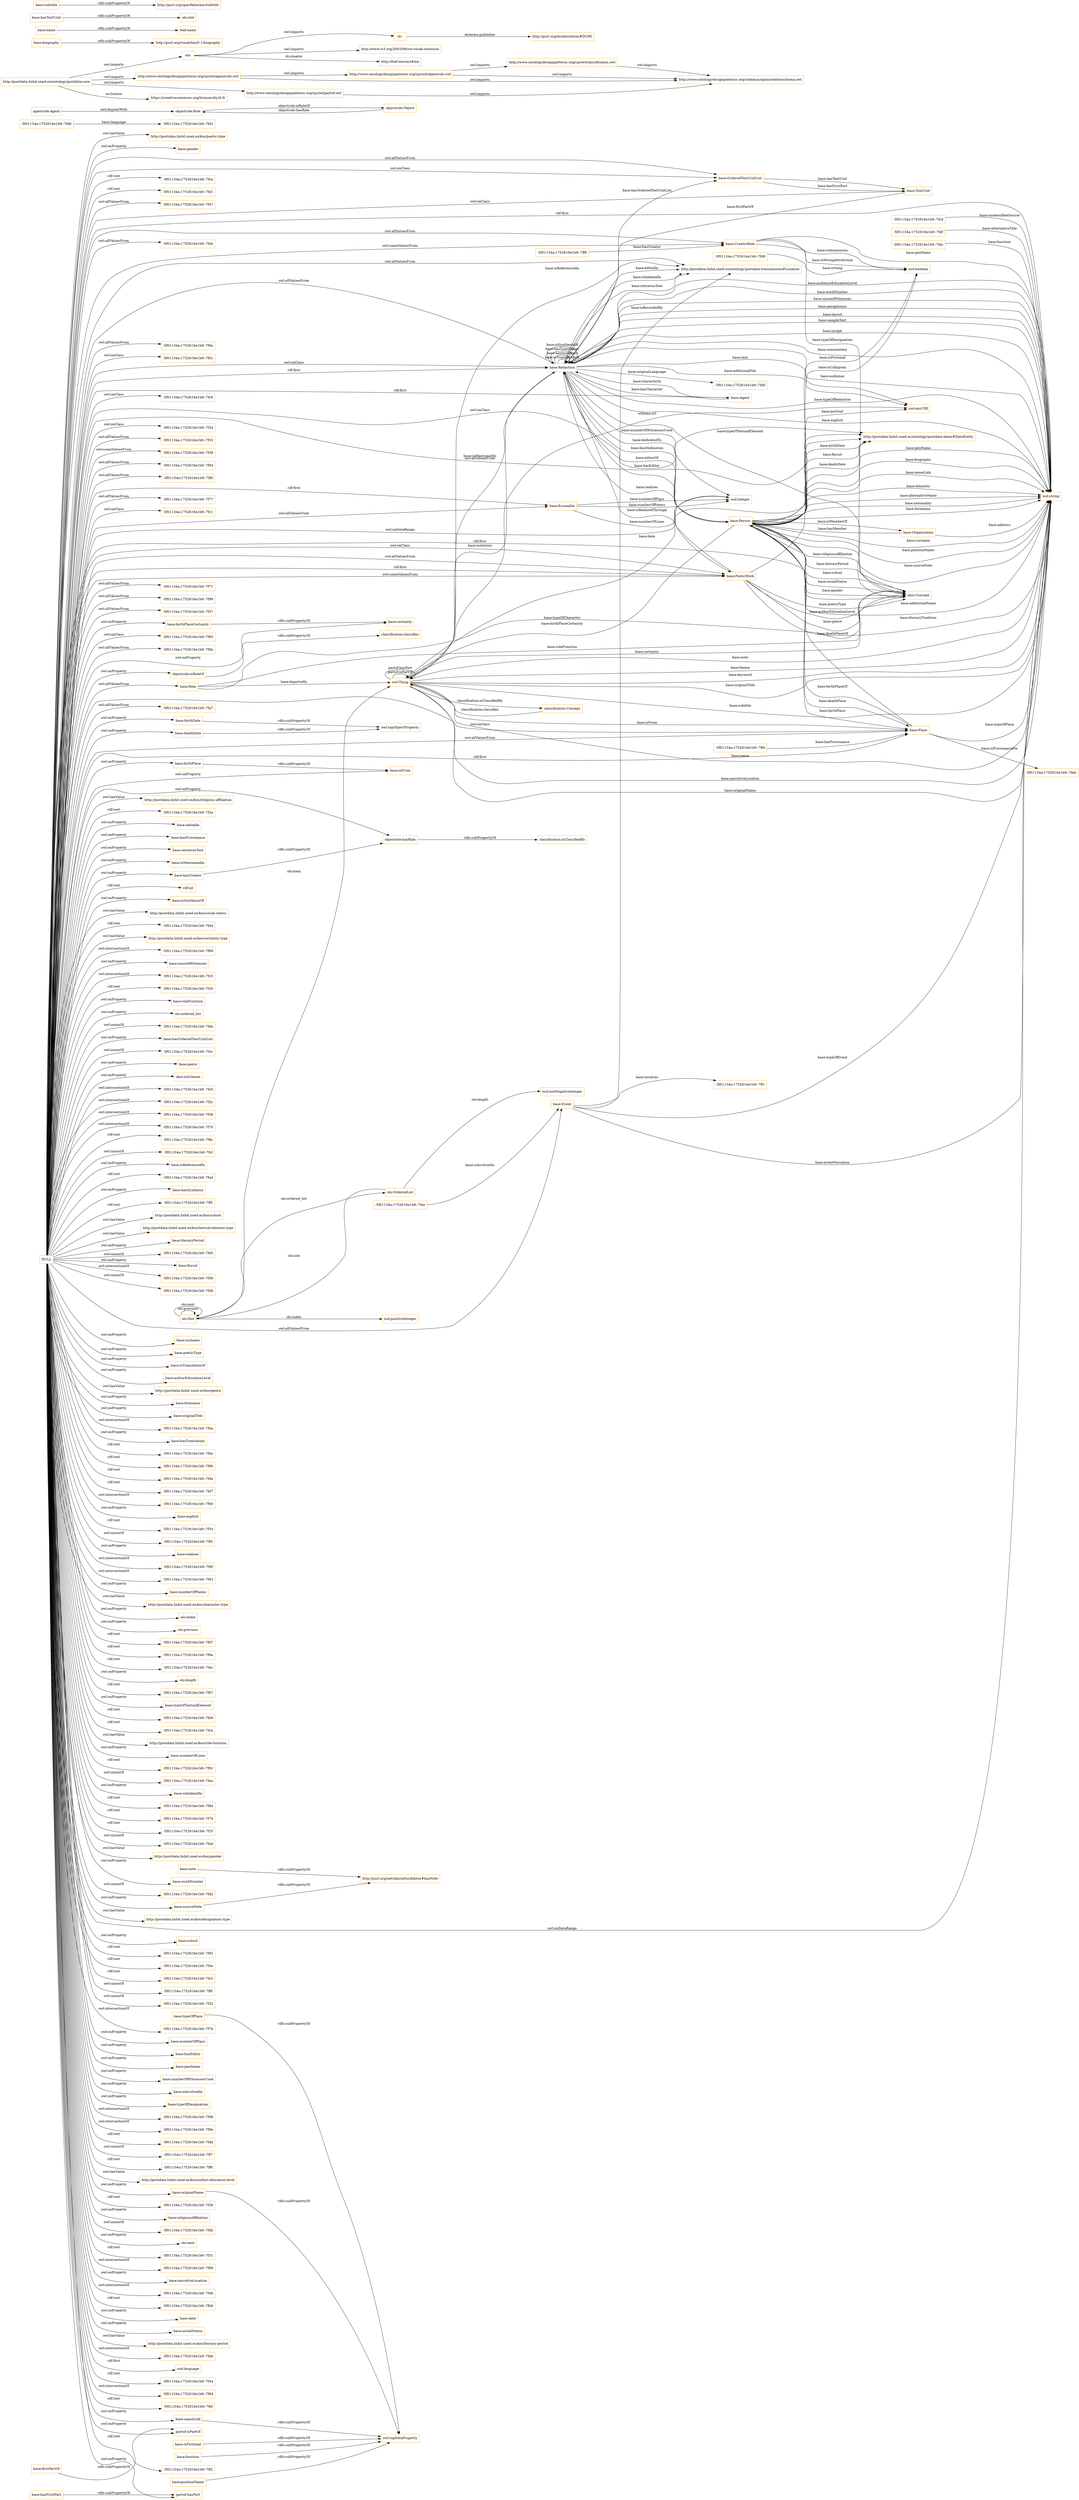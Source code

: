 digraph ar2dtool_diagram { 
rankdir=LR;
size="1501"
node [shape = rectangle, color="orange"]; "-5f01134a:1752616e1b9:-7f47" "-5f01134a:1752616e1b9:-7ff1" "base:Role" "base:OrderedTextUnitList" "-5f01134a:1752616e1b9:-7feb" "-5f01134a:1752616e1b9:-7fa0" "-5f01134a:1752616e1b9:-7fd6" "agentrole:Agent" "base:Agent" "-5f01134a:1752616e1b9:-7fd9" "base:CreatorRole" "base:Person" "base:Organisation" "-5f01134a:1752616e1b9:-7f6a" "-5f01134a:1752616e1b9:-7ff8" "-5f01134a:1752616e1b9:-7f61" "-5f01134a:1752616e1b9:-7fcd" "base:Redaction" "-5f01134a:1752616e1b9:-7fc6" "base:Ensemble" "-5f01134a:1752616e1b9:-7f2d" "-5f01134a:1752616e1b9:-7f33" "-5f01134a:1752616e1b9:-7f39" "-5f01134a:1752616e1b9:-7f94" "-5f01134a:1752616e1b9:-7f8f" "base:TextUnit" "-5f01134a:1752616e1b9:-7f77" "-5f01134a:1752616e1b9:-7fc1" "skos:Concept" "http://postdata.linhd.uned.es/ontology/postdata-dates#DateEntity" "base:Place" "-5f01134a:1752616e1b9:-7fdf" "-5f01134a:1752616e1b9:-7ff4" "base:Event" "-5f01134a:1752616e1b9:-7f71" "-5f01134a:1752616e1b9:-7fee" "-5f01134a:1752616e1b9:-7f99" "-5f01134a:1752616e1b9:-7f57" "http://postdata.linhd.uned.es/ontology/postdata-transmission#Location" "-5f01134a:1752616e1b9:-7f85" "-5f01134a:1752616e1b9:-7fdc" "-5f01134a:1752616e1b9:-7f8a" "base:PoeticWork" "-5f01134a:1752616e1b9:-7fa7" "owl:Thing" "objectrole:Role" "objectrole:Object" "olo:Slot" "olo:OrderedList" "classification:Concept" ; /*classes style*/
	"base:deathDate" -> "owl:topObjectProperty" [ label = "rdfs:subPropertyOf" ];
	"http://www.ontologydesignpatterns.org/cp/owl/objectrole.owl" -> "http://www.ontologydesignpatterns.org/cp/owl/classification.owl" [ label = "owl:imports" ];
	"http://www.ontologydesignpatterns.org/cp/owl/objectrole.owl" -> "http://www.ontologydesignpatterns.org/schemas/cpannotationschema.owl" [ label = "owl:imports" ];
	"http://www.ontologydesignpatterns.org/cp/owl/classification.owl" -> "http://www.ontologydesignpatterns.org/schemas/cpannotationschema.owl" [ label = "owl:imports" ];
	"base:firstPartOf" -> "partof:isPartOf" [ label = "rdfs:subPropertyOf" ];
	"agentrole:Agent" -> "objectrole:Role" [ label = "owl:disjointWith" ];
	"dc:" -> "http://purl.org/dc/aboutdcmi#DCMI" [ label = "dcterms:publisher" ];
	"olo:" -> "http://www.w3.org/2003/06/sw-vocab-status/ns" [ label = "owl:imports" ];
	"olo:" -> "dc:" [ label = "owl:imports" ];
	"olo:" -> "http://foaf.me/zazi#me" [ label = "dc:creator" ];
	"base:birthPlaceCertainty" -> "base:certainty" [ label = "rdfs:subPropertyOf" ];
	"base:biography" -> "http://purl.org/vocab/bio/0.1/biography" [ label = "rdfs:subPropertyOf" ];
	"objectrole:isRoleOf" -> "classification:classifies" [ label = "rdfs:subPropertyOf" ];
	"base:nameLink" -> "owl:topDataProperty" [ label = "rdfs:subPropertyOf" ];
	"base:sourceNote" -> "http://purl.org/net/nknouf/ns/bibtex#hasNote" [ label = "rdfs:subPropertyOf" ];
	"base:name" -> "foaf:name" [ label = "rdfs:subPropertyOf" ];
	"base:hasTextUnit" -> "olo:slot" [ label = "rdfs:subPropertyOf" ];
	"NULL" -> "base:birthPlace" [ label = "owl:onProperty" ];
	"NULL" -> "http://postdata.linhd.uned.es/kos/religious-affiliation" [ label = "owl:hasValue" ];
	"NULL" -> "base:PoeticWork" [ label = "owl:allValuesFrom" ];
	"NULL" -> "-5f01134a:1752616e1b9:-7f2a" [ label = "rdf:rest" ];
	"NULL" -> "base:CreatorRole" [ label = "owl:someValuesFrom" ];
	"NULL" -> "base:editedIn" [ label = "owl:onProperty" ];
	"NULL" -> "base:Place" [ label = "rdf:first" ];
	"NULL" -> "base:hasProvenance" [ label = "owl:onProperty" ];
	"NULL" -> "base:retrievesText" [ label = "owl:onProperty" ];
	"NULL" -> "-5f01134a:1752616e1b9:-7f57" [ label = "owl:allValuesFrom" ];
	"NULL" -> "-5f01134a:1752616e1b9:-7f47" [ label = "owl:allValuesFrom" ];
	"NULL" -> "base:PoeticWork" [ label = "rdf:first" ];
	"NULL" -> "base:isMentionedIn" [ label = "owl:onProperty" ];
	"NULL" -> "base:birthDate" [ label = "owl:onProperty" ];
	"NULL" -> "rdf:nil" [ label = "rdf:rest" ];
	"NULL" -> "-5f01134a:1752616e1b9:-7f6a" [ label = "owl:allValuesFrom" ];
	"NULL" -> "base:isSynthesisOf" [ label = "owl:onProperty" ];
	"NULL" -> "http://postdata.linhd.uned.es/kos/social-status" [ label = "owl:hasValue" ];
	"NULL" -> "base:birthPlaceCertainty" [ label = "owl:onProperty" ];
	"NULL" -> "-5f01134a:1752616e1b9:-7fd4" [ label = "rdf:rest" ];
	"NULL" -> "http://postdata.linhd.uned.es/kos/certainty-type" [ label = "owl:hasValue" ];
	"NULL" -> "-5f01134a:1752616e1b9:-7f69" [ label = "owl:intersectionOf" ];
	"NULL" -> "base:unusedWitnesses" [ label = "owl:onProperty" ];
	"NULL" -> "-5f01134a:1752616e1b9:-7fc5" [ label = "owl:intersectionOf" ];
	"NULL" -> "-5f01134a:1752616e1b9:-7f30" [ label = "rdf:rest" ];
	"NULL" -> "objectrole:isRoleOf" [ label = "owl:onProperty" ];
	"NULL" -> "base:roleFunction" [ label = "owl:onProperty" ];
	"NULL" -> "partof:isPartOf" [ label = "owl:onProperty" ];
	"NULL" -> "olo:ordered_list" [ label = "owl:onProperty" ];
	"NULL" -> "-5f01134a:1752616e1b9:-7fde" [ label = "owl:unionOf" ];
	"NULL" -> "base:hasOrderedTextUnitList" [ label = "owl:onProperty" ];
	"NULL" -> "-5f01134a:1752616e1b9:-7fcc" [ label = "owl:unionOf" ];
	"NULL" -> "base:Role" [ label = "owl:allValuesFrom" ];
	"NULL" -> "base:genre" [ label = "owl:onProperty" ];
	"NULL" -> "skos:inScheme" [ label = "owl:onProperty" ];
	"NULL" -> "base:OrderedTextUnitList" [ label = "owl:allValuesFrom" ];
	"NULL" -> "-5f01134a:1752616e1b9:-7fc0" [ label = "owl:intersectionOf" ];
	"NULL" -> "-5f01134a:1752616e1b9:-7f2c" [ label = "owl:intersectionOf" ];
	"NULL" -> "-5f01134a:1752616e1b9:-7f38" [ label = "owl:intersectionOf" ];
	"NULL" -> "base:CreatorRole" [ label = "owl:allValuesFrom" ];
	"NULL" -> "-5f01134a:1752616e1b9:-7f70" [ label = "owl:intersectionOf" ];
	"NULL" -> "http://postdata.linhd.uned.es/ontology/postdata-dates#DateEntity" [ label = "owl:onClass" ];
	"NULL" -> "-5f01134a:1752616e1b9:-7f8c" [ label = "rdf:rest" ];
	"NULL" -> "base:Ensemble" [ label = "owl:allValuesFrom" ];
	"NULL" -> "-5f01134a:1752616e1b9:-7f99" [ label = "owl:allValuesFrom" ];
	"NULL" -> "-5f01134a:1752616e1b9:-7fcf" [ label = "owl:unionOf" ];
	"NULL" -> "-5f01134a:1752616e1b9:-7fa0" [ label = "owl:allValuesFrom" ];
	"NULL" -> "base:isReferencedIn" [ label = "owl:onProperty" ];
	"NULL" -> "-5f01134a:1752616e1b9:-7fa4" [ label = "rdf:rest" ];
	"NULL" -> "base:hasSynthesis" [ label = "owl:onProperty" ];
	"NULL" -> "-5f01134a:1752616e1b9:-7ff5" [ label = "rdf:rest" ];
	"NULL" -> "base:Agent" [ label = "rdf:first" ];
	"NULL" -> "-5f01134a:1752616e1b9:-7f8a" [ label = "owl:allValuesFrom" ];
	"NULL" -> "http://postdata.linhd.uned.es/kos/school" [ label = "owl:hasValue" ];
	"NULL" -> "skos:Concept" [ label = "rdf:first" ];
	"NULL" -> "http://postdata.linhd.uned.es/kos/textual-element-type" [ label = "owl:hasValue" ];
	"NULL" -> "base:literaryPeriod" [ label = "owl:onProperty" ];
	"NULL" -> "-5f01134a:1752616e1b9:-7fd5" [ label = "owl:unionOf" ];
	"NULL" -> "-5f01134a:1752616e1b9:-7fc6" [ label = "owl:onClass" ];
	"NULL" -> "base:floruit" [ label = "owl:onProperty" ];
	"NULL" -> "-5f01134a:1752616e1b9:-7f56" [ label = "owl:intersectionOf" ];
	"NULL" -> "-5f01134a:1752616e1b9:-7fd8" [ label = "owl:unionOf" ];
	"NULL" -> "xsd:string" [ label = "owl:onDataRange" ];
	"NULL" -> "base:surname" [ label = "owl:onProperty" ];
	"NULL" -> "base:poeticType" [ label = "owl:onProperty" ];
	"NULL" -> "base:isTranslationOf" [ label = "owl:onProperty" ];
	"NULL" -> "base:authorEducationLevel" [ label = "owl:onProperty" ];
	"NULL" -> "http://postdata.linhd.uned.es/kos/genre" [ label = "owl:hasValue" ];
	"NULL" -> "-5f01134a:1752616e1b9:-7f33" [ label = "owl:allValuesFrom" ];
	"NULL" -> "base:forename" [ label = "owl:onProperty" ];
	"NULL" -> "base:originalTitle" [ label = "owl:onProperty" ];
	"NULL" -> "-5f01134a:1752616e1b9:-7fba" [ label = "owl:intersectionOf" ];
	"NULL" -> "base:hasTranslation" [ label = "owl:onProperty" ];
	"NULL" -> "-5f01134a:1752616e1b9:-7fbe" [ label = "rdf:rest" ];
	"NULL" -> "base:Redaction" [ label = "owl:allValuesFrom" ];
	"NULL" -> "-5f01134a:1752616e1b9:-7f96" [ label = "rdf:rest" ];
	"NULL" -> "-5f01134a:1752616e1b9:-7fda" [ label = "rdf:rest" ];
	"NULL" -> "-5f01134a:1752616e1b9:-7f77" [ label = "owl:allValuesFrom" ];
	"NULL" -> "-5f01134a:1752616e1b9:-7fd7" [ label = "rdf:rest" ];
	"NULL" -> "-5f01134a:1752616e1b9:-7f60" [ label = "owl:intersectionOf" ];
	"NULL" -> "base:explicit" [ label = "owl:onProperty" ];
	"NULL" -> "-5f01134a:1752616e1b9:-7f54" [ label = "rdf:rest" ];
	"NULL" -> "-5f01134a:1752616e1b9:-7ff3" [ label = "owl:unionOf" ];
	"NULL" -> "base:realises" [ label = "owl:onProperty" ];
	"NULL" -> "-5f01134a:1752616e1b9:-7f9f" [ label = "owl:intersectionOf" ];
	"NULL" -> "-5f01134a:1752616e1b9:-7f93" [ label = "owl:intersectionOf" ];
	"NULL" -> "base:numberOfPoems" [ label = "owl:onProperty" ];
	"NULL" -> "base:PoeticWork" [ label = "owl:someValuesFrom" ];
	"NULL" -> "http://postdata.linhd.uned.es/kos/character-type" [ label = "owl:hasValue" ];
	"NULL" -> "olo:index" [ label = "owl:onProperty" ];
	"NULL" -> "olo:previous" [ label = "owl:onProperty" ];
	"NULL" -> "-5f01134a:1752616e1b9:-7f67" [ label = "rdf:rest" ];
	"NULL" -> "-5f01134a:1752616e1b9:-7f85" [ label = "owl:onClass" ];
	"NULL" -> "-5f01134a:1752616e1b9:-7f71" [ label = "owl:allValuesFrom" ];
	"NULL" -> "-5f01134a:1752616e1b9:-7f8f" [ label = "owl:allValuesFrom" ];
	"NULL" -> "base:PoeticWork" [ label = "owl:onClass" ];
	"NULL" -> "-5f01134a:1752616e1b9:-7f6e" [ label = "rdf:rest" ];
	"NULL" -> "xsd:string" [ label = "rdf:first" ];
	"NULL" -> "-5f01134a:1752616e1b9:-7fec" [ label = "rdf:rest" ];
	"NULL" -> "olo:length" [ label = "owl:onProperty" ];
	"NULL" -> "-5f01134a:1752616e1b9:-7f87" [ label = "rdf:rest" ];
	"NULL" -> "base:typeOfTextualElement" [ label = "owl:onProperty" ];
	"NULL" -> "-5f01134a:1752616e1b9:-7fe9" [ label = "rdf:rest" ];
	"NULL" -> "-5f01134a:1752616e1b9:-7fcb" [ label = "rdf:rest" ];
	"NULL" -> "http://postdata.linhd.uned.es/kos/role-function" [ label = "owl:hasValue" ];
	"NULL" -> "-5f01134a:1752616e1b9:-7f61" [ label = "owl:onClass" ];
	"NULL" -> "base:numberOfLines" [ label = "owl:onProperty" ];
	"NULL" -> "-5f01134a:1752616e1b9:-7f91" [ label = "rdf:rest" ];
	"NULL" -> "-5f01134a:1752616e1b9:-7fea" [ label = "owl:unionOf" ];
	"NULL" -> "base:isIndexedIn" [ label = "owl:onProperty" ];
	"NULL" -> "-5f01134a:1752616e1b9:-7f9d" [ label = "rdf:rest" ];
	"NULL" -> "-5f01134a:1752616e1b9:-7f94" [ label = "owl:allValuesFrom" ];
	"NULL" -> "-5f01134a:1752616e1b9:-7f74" [ label = "rdf:rest" ];
	"NULL" -> "-5f01134a:1752616e1b9:-7f2f" [ label = "rdf:rest" ];
	"NULL" -> "-5f01134a:1752616e1b9:-7fed" [ label = "owl:unionOf" ];
	"NULL" -> "http://postdata.linhd.uned.es/kos/gender" [ label = "owl:hasValue" ];
	"NULL" -> "base:workNumber" [ label = "owl:onProperty" ];
	"NULL" -> "base:hasCreator" [ label = "owl:onProperty" ];
	"NULL" -> "-5f01134a:1752616e1b9:-7fd2" [ label = "owl:unionOf" ];
	"NULL" -> "http://postdata.linhd.uned.es/kos/designation-type" [ label = "owl:hasValue" ];
	"NULL" -> "base:deathDate" [ label = "owl:onProperty" ];
	"NULL" -> "base:isFrom" [ label = "owl:onProperty" ];
	"NULL" -> "base:Redaction" [ label = "owl:onClass" ];
	"NULL" -> "base:school" [ label = "owl:onProperty" ];
	"NULL" -> "-5f01134a:1752616e1b9:-7fa7" [ label = "owl:allValuesFrom" ];
	"NULL" -> "xsd:integer" [ label = "owl:onDataRange" ];
	"NULL" -> "-5f01134a:1752616e1b9:-7f82" [ label = "rdf:rest" ];
	"NULL" -> "-5f01134a:1752616e1b9:-7f5e" [ label = "rdf:rest" ];
	"NULL" -> "-5f01134a:1752616e1b9:-7fc1" [ label = "owl:onClass" ];
	"NULL" -> "-5f01134a:1752616e1b9:-7fc3" [ label = "rdf:rest" ];
	"NULL" -> "-5f01134a:1752616e1b9:-7ff0" [ label = "owl:unionOf" ];
	"NULL" -> "-5f01134a:1752616e1b9:-7f32" [ label = "owl:unionOf" ];
	"NULL" -> "-5f01134a:1752616e1b9:-7f2d" [ label = "owl:onClass" ];
	"NULL" -> "-5f01134a:1752616e1b9:-7f76" [ label = "owl:intersectionOf" ];
	"NULL" -> "-5f01134a:1752616e1b9:-7f39" [ label = "owl:someValuesFrom" ];
	"NULL" -> "objectrole:hasRole" [ label = "owl:onProperty" ];
	"NULL" -> "partof:hasPart" [ label = "owl:onProperty" ];
	"NULL" -> "base:Place" [ label = "owl:onClass" ];
	"NULL" -> "base:numberOfPlays" [ label = "owl:onProperty" ];
	"NULL" -> "base:hasEditor" [ label = "owl:onProperty" ];
	"NULL" -> "base:nameLink" [ label = "owl:onProperty" ];
	"NULL" -> "base:Ensemble" [ label = "rdf:first" ];
	"NULL" -> "base:penName" [ label = "owl:onProperty" ];
	"NULL" -> "base:numberOfWitnessesUsed" [ label = "owl:onProperty" ];
	"NULL" -> "base:isInvolvedIn" [ label = "owl:onProperty" ];
	"NULL" -> "base:typeOfDesignation" [ label = "owl:onProperty" ];
	"NULL" -> "-5f01134a:1752616e1b9:-7f98" [ label = "owl:intersectionOf" ];
	"NULL" -> "http://postdata.linhd.uned.es/ontology/postdata-transmission#Location" [ label = "owl:allValuesFrom" ];
	"NULL" -> "-5f01134a:1752616e1b9:-7f8e" [ label = "owl:intersectionOf" ];
	"NULL" -> "base:Redaction" [ label = "rdf:first" ];
	"NULL" -> "-5f01134a:1752616e1b9:-7fdd" [ label = "rdf:rest" ];
	"NULL" -> "-5f01134a:1752616e1b9:-7ff7" [ label = "owl:unionOf" ];
	"NULL" -> "-5f01134a:1752616e1b9:-7ff6" [ label = "rdf:rest" ];
	"NULL" -> "http://postdata.linhd.uned.es/kos/author-education-level" [ label = "owl:hasValue" ];
	"NULL" -> "-5f01134a:1752616e1b9:-7f36" [ label = "rdf:rest" ];
	"NULL" -> "base:originalName" [ label = "owl:onProperty" ];
	"NULL" -> "base:religiousAffiliation" [ label = "owl:onProperty" ];
	"NULL" -> "-5f01134a:1752616e1b9:-7fdb" [ label = "owl:unionOf" ];
	"NULL" -> "olo:next" [ label = "owl:onProperty" ];
	"NULL" -> "-5f01134a:1752616e1b9:-7f31" [ label = "rdf:rest" ];
	"NULL" -> "-5f01134a:1752616e1b9:-7f89" [ label = "owl:intersectionOf" ];
	"NULL" -> "base:sourceNote" [ label = "owl:onProperty" ];
	"NULL" -> "base:narrativeLocation" [ label = "owl:onProperty" ];
	"NULL" -> "-5f01134a:1752616e1b9:-7f46" [ label = "owl:intersectionOf" ];
	"NULL" -> "-5f01134a:1752616e1b9:-7fb8" [ label = "rdf:rest" ];
	"NULL" -> "base:certainty" [ label = "owl:onProperty" ];
	"NULL" -> "base:date" [ label = "owl:onProperty" ];
	"NULL" -> "base:TextUnit" [ label = "owl:onClass" ];
	"NULL" -> "base:Place" [ label = "owl:allValuesFrom" ];
	"NULL" -> "base:socialStatus" [ label = "owl:onProperty" ];
	"NULL" -> "http://postdata.linhd.uned.es/kos/literary-period" [ label = "owl:hasValue" ];
	"NULL" -> "http://postdata.linhd.uned.es/ontology/postdata-dates#DateEntity" [ label = "owl:allValuesFrom" ];
	"NULL" -> "-5f01134a:1752616e1b9:-7fa6" [ label = "owl:intersectionOf" ];
	"NULL" -> "xsd:language" [ label = "rdf:first" ];
	"NULL" -> "-5f01134a:1752616e1b9:-7f44" [ label = "rdf:rest" ];
	"NULL" -> "-5f01134a:1752616e1b9:-7f84" [ label = "owl:intersectionOf" ];
	"NULL" -> "-5f01134a:1752616e1b9:-7fef" [ label = "rdf:rest" ];
	"NULL" -> "base:OrderedTextUnitList" [ label = "owl:onClass" ];
	"NULL" -> "-5f01134a:1752616e1b9:-7ff2" [ label = "rdf:rest" ];
	"NULL" -> "http://postdata.linhd.uned.es/kos/poetic-type" [ label = "owl:hasValue" ];
	"NULL" -> "base:gender" [ label = "owl:onProperty" ];
	"NULL" -> "base:Event" [ label = "owl:allValuesFrom" ];
	"NULL" -> "-5f01134a:1752616e1b9:-7fce" [ label = "rdf:rest" ];
	"NULL" -> "-5f01134a:1752616e1b9:-7fd1" [ label = "rdf:rest" ];
	"base:hasFirstPart" -> "partof:hasPart" [ label = "rdfs:subPropertyOf" ];
	"base:hasCreator" -> "objectrole:hasRole" [ label = "rdfs:subPropertyOf" ];
	"base:birthPlace" -> "base:isFrom" [ label = "rdfs:subPropertyOf" ];
	"http://www.ontologydesignpatterns.org/cp/owl/agentrole.owl" -> "http://www.ontologydesignpatterns.org/cp/owl/objectrole.owl" [ label = "owl:imports" ];
	"http://www.ontologydesignpatterns.org/cp/owl/agentrole.owl" -> "http://www.ontologydesignpatterns.org/schemas/cpannotationschema.owl" [ label = "owl:imports" ];
	"base:isFictional" -> "owl:topDataProperty" [ label = "rdfs:subPropertyOf" ];
	"base:subtitle" -> "http://purl.org/spar/fabio/hasSubtitle" [ label = "rdfs:subPropertyOf" ];
	"base:function" -> "owl:topDataProperty" [ label = "rdfs:subPropertyOf" ];
	"base:originalName" -> "owl:topDataProperty" [ label = "rdfs:subPropertyOf" ];
	"http://www.ontologydesignpatterns.org/cp/owl/partof.owl" -> "http://www.ontologydesignpatterns.org/schemas/cpannotationschema.owl" [ label = "owl:imports" ];
	"http://postdata.linhd.uned.es/ontology/postdata-core" -> "https://creativecommons.org/licenses/by/4.0/" [ label = "ns:license" ];
	"http://postdata.linhd.uned.es/ontology/postdata-core" -> "http://www.ontologydesignpatterns.org/cp/owl/partof.owl" [ label = "owl:imports" ];
	"http://postdata.linhd.uned.es/ontology/postdata-core" -> "http://www.ontologydesignpatterns.org/cp/owl/agentrole.owl" [ label = "owl:imports" ];
	"http://postdata.linhd.uned.es/ontology/postdata-core" -> "olo:" [ label = "owl:imports" ];
	"base:note" -> "http://purl.org/net/nknouf/ns/bibtex#hasNote" [ label = "rdfs:subPropertyOf" ];
	"base:birthDate" -> "owl:topObjectProperty" [ label = "rdfs:subPropertyOf" ];
	"base:positionName" -> "owl:topDataProperty" [ label = "rdfs:subPropertyOf" ];
	"objectrole:hasRole" -> "classification:isClassifiedBy" [ label = "rdfs:subPropertyOf" ];
	"base:typeOfPlace" -> "owl:topDataProperty" [ label = "rdfs:subPropertyOf" ];
	"base:Redaction" -> "owl:Thing" [ label = "base:mentions" ];
	"base:Person" -> "xsd:boolean" [ label = "base:isFictional" ];
	"owl:Thing" -> "xsd:string" [ label = "base:narrativeLocation" ];
	"base:CreatorRole" -> "xsd:string" [ label = "base:penName" ];
	"base:Person" -> "base:Place" [ label = "base:deathPlace" ];
	"base:Ensemble" -> "xsd:integer" [ label = "base:numberOfLines" ];
	"base:Redaction" -> "xsd:string" [ label = "base:audienceEducationLevel" ];
	"base:Event" -> "xsd:string" [ label = "base:eventNarration" ];
	"base:Redaction" -> "xsd:string" [ label = "base:workNumber" ];
	"owl:Thing" -> "xsd:string" [ label = "base:originalName" ];
	"base:OrderedTextUnitList" -> "base:TextUnit" [ label = "base:hasTextUnit" ];
	"base:Redaction" -> "base:Person" [ label = "base:hasEditor" ];
	"olo:Slot" -> "olo:Slot" [ label = "olo:previous" ];
	"base:Redaction" -> "xsd:string" [ label = "base:unusedWitnesses" ];
	"base:Place" -> "base:Person" [ label = "base:deathPlaceOf" ];
	"base:Person" -> "http://postdata.linhd.uned.es/ontology/postdata-dates#DateEntity" [ label = "base:floruit" ];
	"base:Person" -> "xsd:string" [ label = "base:surname" ];
	"base:Person" -> "xsd:string" [ label = "base:positionName" ];
	"classification:Concept" -> "owl:Thing" [ label = "classification:classifies" ];
	"-5f01134a:1752616e1b9:-7ff8" -> "base:CreatorRole" [ label = "base:hasCreator" ];
	"base:Redaction" -> "xsd:string" [ label = "base:paraphrasis" ];
	"base:Person" -> "base:Redaction" [ label = "base:hasDedication" ];
	"base:Event" -> "xsd:string" [ label = "base:typeOfEvent" ];
	"base:Person" -> "http://postdata.linhd.uned.es/ontology/postdata-dates#DateEntity" [ label = "base:deathDate" ];
	"base:Person" -> "base:Place" [ label = "base:birthPlace" ];
	"base:Event" -> "http://postdata.linhd.uned.es/ontology/postdata-transmission#Location" [ label = "base:isRecordedBy" ];
	"base:CreatorRole" -> "xsd:boolean" [ label = "base:isAnonymous" ];
	"base:Redaction" -> "base:Agent" [ label = "base:hasCharacter" ];
	"base:Redaction" -> "xsd:anyURI" [ label = "base:text" ];
	"base:Redaction" -> "xsd:anyURI" [ label = "base:additionalFile" ];
	"base:Person" -> "base:Organisation" [ label = "base:isMemberOf" ];
	"base:Redaction" -> "xsd:string" [ label = "base:layout" ];
	"base:PoeticWork" -> "xsd:boolean" [ label = "base:isCalligram" ];
	"olo:Slot" -> "olo:OrderedList" [ label = "olo:ordered_list" ];
	"base:Redaction" -> "http://postdata.linhd.uned.es/ontology/postdata-transmission#Location" [ label = "base:editedIn" ];
	"base:Redaction" -> "skos:Concept" [ label = "base:typeOfTextualElement" ];
	"olo:OrderedList" -> "xsd:nonNegativeInteger" [ label = "olo:length" ];
	"-5f01134a:1752616e1b9:-7fee" -> "base:Event" [ label = "base:isInvolvedIn" ];
	"base:PoeticWork" -> "base:Redaction" [ label = "base:isRealisedThrough" ];
	"base:Redaction" -> "base:PoeticWork" [ label = "base:realises" ];
	"base:Person" -> "skos:Concept" [ label = "base:religiousAffiliation" ];
	"base:Person" -> "xsd:string" [ label = "base:sourceNote" ];
	"base:Redaction" -> "xsd:string" [ label = "base:sampleText" ];
	"base:Redaction" -> "xsd:string" [ label = "base:incipit" ];
	"base:Person" -> "http://postdata.linhd.uned.es/ontology/postdata-dates#DateEntity" [ label = "base:birthDate" ];
	"base:Person" -> "owl:Thing" [ label = "base:birthPlaceCertainty" ];
	"base:Person" -> "skos:Concept" [ label = "base:literaryPeriod" ];
	"base:Person" -> "xsd:string" [ label = "base:additionalName" ];
	"base:Person" -> "xsd:string" [ label = "base:genName" ];
	"base:Person" -> "base:Redaction" [ label = "base:editorOf" ];
	"base:CreatorRole" -> "skos:Concept" [ label = "base:typeOfDesignation" ];
	"base:Person" -> "xsd:string" [ label = "base:biography" ];
	"base:Redaction" -> "base:Redaction" [ label = "base:isTranslationOf" ];
	"owl:Thing" -> "skos:Concept" [ label = "base:certainty" ];
	"base:Redaction" -> "base:Redaction" [ label = "base:hasSynthesis" ];
	"olo:OrderedList" -> "olo:Slot" [ label = "olo:slot" ];
	"base:Person" -> "skos:Concept" [ label = "base:school" ];
	"olo:Slot" -> "olo:Slot" [ label = "olo:next" ];
	"owl:Thing" -> "xsd:anyURI" [ label = "schema:url" ];
	"owl:Thing" -> "http://postdata.linhd.uned.es/ontology/postdata-transmission#Location" [ label = "base:isReferencedIn" ];
	"base:PoeticWork" -> "xsd:string" [ label = "base:literaryTradition" ];
	"owl:Thing" -> "xsd:string" [ label = "base:note" ];
	"-5f01134a:1752616e1b9:-7fcd" -> "xsd:string" [ label = "base:unidentifiedSource" ];
	"owl:Thing" -> "xsd:string" [ label = "base:theme" ];
	"base:Event" -> "-5f01134a:1752616e1b9:-7ff1" [ label = "base:involves" ];
	"base:Role" -> "skos:Concept" [ label = "base:roleFunction" ];
	"base:PoeticWork" -> "skos:Concept" [ label = "base:poeticType" ];
	"olo:Slot" -> "owl:Thing" [ label = "olo:item" ];
	"base:Place" -> "xsd:string" [ label = "base:typeOfPlace" ];
	"-5f01134a:1752616e1b9:-7fd9" -> "xsd:boolean" [ label = "base:isSong" ];
	"base:Person" -> "xsd:string" [ label = "base:nameLink" ];
	"base:Ensemble" -> "xsd:integer" [ label = "base:numberOfPlays" ];
	"base:Place" -> "base:Person" [ label = "base:birthPlaceOf" ];
	"base:Redaction" -> "http://postdata.linhd.uned.es/ontology/postdata-transmission#Location" [ label = "base:isIndexedIn" ];
	"base:Person" -> "xsd:string" [ label = "base:ethnicity" ];
	"owl:Thing" -> "xsd:string" [ label = "base:keyword" ];
	"base:Redaction" -> "xsd:string" [ label = "base:commentary" ];
	"base:Redaction" -> "base:OrderedTextUnitList" [ label = "base:hasOrderedTextUnitList" ];
	"owl:Thing" -> "xsd:string" [ label = "base:originalTitle" ];
	"base:Person" -> "skos:Concept" [ label = "base:socialStatus" ];
	"owl:Thing" -> "classification:Concept" [ label = "classification:isClassifiedBy" ];
	"owl:Thing" -> "owl:Thing" [ label = "partof:isPartOf" ];
	"olo:Slot" -> "xsd:positiveInteger" [ label = "olo:index" ];
	"-5f01134a:1752616e1b9:-7fdc" -> "xsd:string" [ label = "base:function" ];
	"base:PoeticWork" -> "skos:Concept" [ label = "base:authorEducationLevel" ];
	"owl:Thing" -> "base:Place" [ label = "base:isFrom" ];
	"base:Redaction" -> "base:Redaction" [ label = "base:hasTranslation" ];
	"base:CreatorRole" -> "xsd:boolean" [ label = "base:isWrongAttribution" ];
	"owl:Thing" -> "http://postdata.linhd.uned.es/ontology/postdata-dates#DateEntity" [ label = "base:date" ];
	"base:TextUnit" -> "base:Redaction" [ label = "base:firstPartOf" ];
	"base:Person" -> "xsd:string" [ label = "base:alternativeName" ];
	"objectrole:Object" -> "objectrole:Role" [ label = "objectrole:hasRole" ];
	"-5f01134a:1752616e1b9:-7ff4" -> "base:Place" [ label = "base:hasProvenance" ];
	"base:Person" -> "xsd:string" [ label = "base:nationality" ];
	"owl:Thing" -> "base:Redaction" [ label = "base:isMentionedIn" ];
	"base:OrderedTextUnitList" -> "base:TextUnit" [ label = "base:hasFirstPart" ];
	"base:Person" -> "xsd:anyURI" [ label = "base:portrait" ];
	"-5f01134a:1752616e1b9:-7fdf" -> "xsd:string" [ label = "base:alternativeTitle" ];
	"base:Organisation" -> "xsd:string" [ label = "base:address" ];
	"base:Role" -> "skos:Concept" [ label = "base:typeOfCharacter" ];
	"base:Organisation" -> "base:Person" [ label = "base:hasMember" ];
	"base:Place" -> "-5f01134a:1752616e1b9:-7feb" [ label = "base:isProvenanceFor" ];
	"base:Redaction" -> "xsd:string" [ label = "base:explicit" ];
	"owl:Thing" -> "xsd:string" [ label = "base:subtitle" ];
	"base:Redaction" -> "http://postdata.linhd.uned.es/ontology/postdata-transmission#Location" [ label = "base:retrievesText" ];
	"base:Person" -> "skos:Concept" [ label = "base:gender" ];
	"base:PoeticWork" -> "skos:Concept" [ label = "base:genre" ];
	"owl:Thing" -> "xsd:string" [ label = "base:name" ];
	"base:Redaction" -> "base:Person" [ label = "base:dedicatedTo" ];
	"base:Person" -> "xsd:string" [ label = "base:forename" ];
	"base:Redaction" -> "xsd:string" [ label = "base:audience" ];
	"base:Ensemble" -> "xsd:integer" [ label = "base:numberOfPoems" ];
	"base:Redaction" -> "xsd:string" [ label = "base:typeOfRedaction" ];
	"base:Redaction" -> "xsd:integer" [ label = "base:numberOfWitnessesUsed" ];
	"base:Redaction" -> "-5f01134a:1752616e1b9:-7fd0" [ label = "base:originalLanguage" ];
	"owl:Thing" -> "owl:Thing" [ label = "partof:hasPart" ];
	"base:Role" -> "owl:Thing" [ label = "base:depictedIn" ];
	"base:Agent" -> "base:Redaction" [ label = "base:characterIn" ];
	"-5f01134a:1752616e1b9:-7fd6" -> "-5f01134a:1752616e1b9:-7fd3" [ label = "base:language" ];
	"objectrole:Role" -> "objectrole:Object" [ label = "objectrole:isRoleOf" ];
	"base:Redaction" -> "base:Redaction" [ label = "base:isSynthesisOf" ];

}
